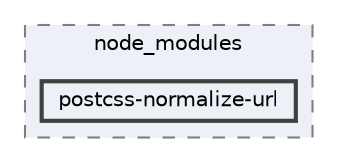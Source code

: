digraph "pkiclassroomrescheduler/src/main/frontend/node_modules/postcss-normalize-url"
{
 // LATEX_PDF_SIZE
  bgcolor="transparent";
  edge [fontname=Helvetica,fontsize=10,labelfontname=Helvetica,labelfontsize=10];
  node [fontname=Helvetica,fontsize=10,shape=box,height=0.2,width=0.4];
  compound=true
  subgraph clusterdir_72953eda66ccb3a2722c28e1c3e6c23b {
    graph [ bgcolor="#edf0f7", pencolor="grey50", label="node_modules", fontname=Helvetica,fontsize=10 style="filled,dashed", URL="dir_72953eda66ccb3a2722c28e1c3e6c23b.html",tooltip=""]
  dir_e12cc2a4b20e9ea881ac86e751518d25 [label="postcss-normalize-url", fillcolor="#edf0f7", color="grey25", style="filled,bold", URL="dir_e12cc2a4b20e9ea881ac86e751518d25.html",tooltip=""];
  }
}
